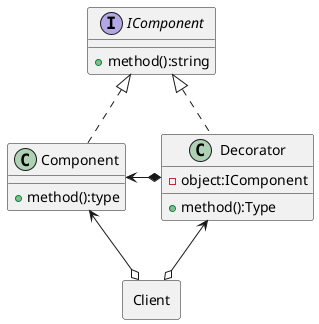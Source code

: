 @startuml Decorator

rectangle Client {
}

interface IComponent {
  + method():string
}

class Component {
  + method():type
}

class Decorator {
  - object:IComponent
  + method():Type
}

IComponent <|.. Component
IComponent <|.. Decorator
Component <-* Decorator
Component <-d-o Client
Decorator <-d-o Client

@enduml